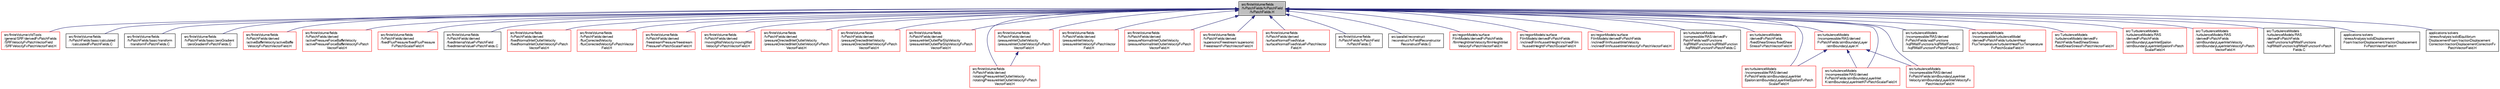 digraph "src/finiteVolume/fields/fvPatchFields/fvPatchField/fvPatchFields.H"
{
  bgcolor="transparent";
  edge [fontname="FreeSans",fontsize="10",labelfontname="FreeSans",labelfontsize="10"];
  node [fontname="FreeSans",fontsize="10",shape=record];
  Node187 [label="src/finiteVolume/fields\l/fvPatchFields/fvPatchField\l/fvPatchFields.H",height=0.2,width=0.4,color="black", fillcolor="grey75", style="filled", fontcolor="black"];
  Node187 -> Node188 [dir="back",color="midnightblue",fontsize="10",style="solid",fontname="FreeSans"];
  Node188 [label="src/finiteVolume/cfdTools\l/general/SRF/derivedFvPatchFields\l/SRFVelocityFvPatchVectorField\l/SRFVelocityFvPatchVectorField.H",height=0.2,width=0.4,color="red",URL="$a01364.html"];
  Node187 -> Node191 [dir="back",color="midnightblue",fontsize="10",style="solid",fontname="FreeSans"];
  Node191 [label="src/finiteVolume/fields\l/fvPatchFields/basic/calculated\l/calculatedFvPatchFields.C",height=0.2,width=0.4,color="black",URL="$a01421.html"];
  Node187 -> Node192 [dir="back",color="midnightblue",fontsize="10",style="solid",fontname="FreeSans"];
  Node192 [label="src/finiteVolume/fields\l/fvPatchFields/basic/transform\l/transformFvPatchFields.C",height=0.2,width=0.4,color="black",URL="$a01526.html"];
  Node187 -> Node193 [dir="back",color="midnightblue",fontsize="10",style="solid",fontname="FreeSans"];
  Node193 [label="src/finiteVolume/fields\l/fvPatchFields/basic/zeroGradient\l/zeroGradientFvPatchFields.C",height=0.2,width=0.4,color="black",URL="$a01544.html"];
  Node187 -> Node194 [dir="back",color="midnightblue",fontsize="10",style="solid",fontname="FreeSans"];
  Node194 [label="src/finiteVolume/fields\l/fvPatchFields/derived\l/activeBaffleVelocity/activeBaffle\lVelocityFvPatchVectorField.H",height=0.2,width=0.4,color="red",URL="$a01763.html"];
  Node187 -> Node196 [dir="back",color="midnightblue",fontsize="10",style="solid",fontname="FreeSans"];
  Node196 [label="src/finiteVolume/fields\l/fvPatchFields/derived\l/activePressureForceBaffleVelocity\l/activePressureForceBaffleVelocityFvPatch\lVectorField.H",height=0.2,width=0.4,color="red",URL="$a01769.html"];
  Node187 -> Node198 [dir="back",color="midnightblue",fontsize="10",style="solid",fontname="FreeSans"];
  Node198 [label="src/finiteVolume/fields\l/fvPatchFields/derived\l/fixedFluxPressure/fixedFluxPressure\lFvPatchScalarField.H",height=0.2,width=0.4,color="red",URL="$a01862.html"];
  Node187 -> Node200 [dir="back",color="midnightblue",fontsize="10",style="solid",fontname="FreeSans"];
  Node200 [label="src/finiteVolume/fields\l/fvPatchFields/derived\l/fixedInternalValueFvPatchField\l/fixedInternalValueFvPatchFields.C",height=0.2,width=0.4,color="black",URL="$a01871.html"];
  Node187 -> Node201 [dir="back",color="midnightblue",fontsize="10",style="solid",fontname="FreeSans"];
  Node201 [label="src/finiteVolume/fields\l/fvPatchFields/derived\l/fixedNormalInletOutletVelocity\l/fixedNormalInletOutletVelocityFvPatch\lVectorField.H",height=0.2,width=0.4,color="red",URL="$a01925.html"];
  Node187 -> Node203 [dir="back",color="midnightblue",fontsize="10",style="solid",fontname="FreeSans"];
  Node203 [label="src/finiteVolume/fields\l/fvPatchFields/derived\l/fluxCorrectedVelocity\l/fluxCorrectedVelocityFvPatchVector\lField.H",height=0.2,width=0.4,color="red",URL="$a01958.html"];
  Node187 -> Node205 [dir="back",color="midnightblue",fontsize="10",style="solid",fontname="FreeSans"];
  Node205 [label="src/finiteVolume/fields\l/fvPatchFields/derived\l/freestreamPressure/freestream\lPressureFvPatchScalarField.H",height=0.2,width=0.4,color="red",URL="$a01979.html"];
  Node187 -> Node207 [dir="back",color="midnightblue",fontsize="10",style="solid",fontname="FreeSans"];
  Node207 [label="src/finiteVolume/fields\l/fvPatchFields/derived\l/movingWallVelocity/movingWall\lVelocityFvPatchVectorField.H",height=0.2,width=0.4,color="red",URL="$a02090.html"];
  Node187 -> Node209 [dir="back",color="midnightblue",fontsize="10",style="solid",fontname="FreeSans"];
  Node209 [label="src/finiteVolume/fields\l/fvPatchFields/derived\l/pressureDirectedInletOutletVelocity\l/pressureDirectedInletOutletVelocityFvPatch\lVectorField.H",height=0.2,width=0.4,color="red",URL="$a02168.html"];
  Node187 -> Node211 [dir="back",color="midnightblue",fontsize="10",style="solid",fontname="FreeSans"];
  Node211 [label="src/finiteVolume/fields\l/fvPatchFields/derived\l/pressureDirectedInletVelocity\l/pressureDirectedInletVelocityFvPatch\lVectorField.H",height=0.2,width=0.4,color="red",URL="$a02174.html"];
  Node187 -> Node213 [dir="back",color="midnightblue",fontsize="10",style="solid",fontname="FreeSans"];
  Node213 [label="src/finiteVolume/fields\l/fvPatchFields/derived\l/pressureInletOutletParSlipVelocity\l/pressureInletOutletParSlipVelocityFvPatch\lVectorField.H",height=0.2,width=0.4,color="red",URL="$a02180.html"];
  Node187 -> Node215 [dir="back",color="midnightblue",fontsize="10",style="solid",fontname="FreeSans"];
  Node215 [label="src/finiteVolume/fields\l/fvPatchFields/derived\l/pressureInletOutletVelocity\l/pressureInletOutletVelocityFvPatch\lVectorField.H",height=0.2,width=0.4,color="red",URL="$a02186.html"];
  Node215 -> Node217 [dir="back",color="midnightblue",fontsize="10",style="solid",fontname="FreeSans"];
  Node217 [label="src/finiteVolume/fields\l/fvPatchFields/derived\l/rotatingPressureInletOutletVelocity\l/rotatingPressureInletOutletVelocityFvPatch\lVectorField.H",height=0.2,width=0.4,color="red",URL="$a02216.html"];
  Node187 -> Node219 [dir="back",color="midnightblue",fontsize="10",style="solid",fontname="FreeSans"];
  Node219 [label="src/finiteVolume/fields\l/fvPatchFields/derived\l/pressureInletVelocity\l/pressureInletVelocityFvPatchVector\lField.H",height=0.2,width=0.4,color="red",URL="$a02198.html"];
  Node187 -> Node223 [dir="back",color="midnightblue",fontsize="10",style="solid",fontname="FreeSans"];
  Node223 [label="src/finiteVolume/fields\l/fvPatchFields/derived\l/pressureNormalInletOutletVelocity\l/pressureNormalInletOutletVelocityFvPatch\lVectorField.H",height=0.2,width=0.4,color="red",URL="$a02204.html"];
  Node187 -> Node217 [dir="back",color="midnightblue",fontsize="10",style="solid",fontname="FreeSans"];
  Node187 -> Node225 [dir="back",color="midnightblue",fontsize="10",style="solid",fontname="FreeSans"];
  Node225 [label="src/finiteVolume/fields\l/fvPatchFields/derived\l/supersonicFreestream/supersonic\lFreestreamFvPatchVectorField.H",height=0.2,width=0.4,color="red",URL="$a02249.html"];
  Node187 -> Node227 [dir="back",color="midnightblue",fontsize="10",style="solid",fontname="FreeSans"];
  Node227 [label="src/finiteVolume/fields\l/fvPatchFields/derived\l/surfaceNormalFixedValue\l/surfaceNormalFixedValueFvPatchVector\lField.H",height=0.2,width=0.4,color="red",URL="$a02255.html"];
  Node187 -> Node229 [dir="back",color="midnightblue",fontsize="10",style="solid",fontname="FreeSans"];
  Node229 [label="src/finiteVolume/fields\l/fvPatchFields/fvPatchField\l/fvPatchFields.C",height=0.2,width=0.4,color="black",URL="$a02474.html"];
  Node187 -> Node230 [dir="back",color="midnightblue",fontsize="10",style="solid",fontname="FreeSans"];
  Node230 [label="src/parallel/reconstruct\l/reconstruct/fvFieldReconstructor\lReconstructFields.C",height=0.2,width=0.4,color="black",URL="$a13070.html"];
  Node187 -> Node231 [dir="back",color="midnightblue",fontsize="10",style="solid",fontname="FreeSans"];
  Node231 [label="src/regionModels/surface\lFilmModels/derivedFvPatchFields\l/filmHeightInletVelocity/filmHeightInlet\lVelocityFvPatchVectorField.H",height=0.2,width=0.4,color="red",URL="$a14144.html"];
  Node187 -> Node233 [dir="back",color="midnightblue",fontsize="10",style="solid",fontname="FreeSans"];
  Node233 [label="src/regionModels/surface\lFilmModels/derivedFvPatchFields\l/inclinedFilmNusseltHeight/inclinedFilm\lNusseltHeightFvPatchScalarField.H",height=0.2,width=0.4,color="red",URL="$a14150.html"];
  Node187 -> Node235 [dir="back",color="midnightblue",fontsize="10",style="solid",fontname="FreeSans"];
  Node235 [label="src/regionModels/surface\lFilmModels/derivedFvPatchFields\l/inclinedFilmNusseltInletVelocity\l/inclinedFilmNusseltInletVelocityFvPatchVectorField.H",height=0.2,width=0.4,color="red",URL="$a14156.html"];
  Node187 -> Node237 [dir="back",color="midnightblue",fontsize="10",style="solid",fontname="FreeSans"];
  Node237 [label="src/turbulenceModels\l/compressible/RAS/derivedFv\lPatchFields/wallFunctions\l/kqRWallFunctions/kqRWallFunction\l/kqRWallFunctionFvPatchFields.C",height=0.2,width=0.4,color="black",URL="$a40067.html"];
  Node187 -> Node238 [dir="back",color="midnightblue",fontsize="10",style="solid",fontname="FreeSans"];
  Node238 [label="src/turbulenceModels\l/derivedFvPatchFields\l/fixedShearStress/fixedShear\lStressFvPatchVectorField.H",height=0.2,width=0.4,color="red",URL="$a40292.html"];
  Node187 -> Node240 [dir="back",color="midnightblue",fontsize="10",style="solid",fontname="FreeSans"];
  Node240 [label="src/turbulenceModels\l/incompressible/RAS/derived\lFvPatchFields/atmBoundaryLayer\l/atmBoundaryLayer.H",height=0.2,width=0.4,color="red",URL="$a17483.html"];
  Node240 -> Node242 [dir="back",color="midnightblue",fontsize="10",style="solid",fontname="FreeSans"];
  Node242 [label="src/turbulenceModels\l/incompressible/RAS/derived\lFvPatchFields/atmBoundaryLayerInlet\lEpsilon/atmBoundaryLayerInletEpsilonFvPatch\lScalarField.H",height=0.2,width=0.4,color="red",URL="$a40322.html"];
  Node240 -> Node244 [dir="back",color="midnightblue",fontsize="10",style="solid",fontname="FreeSans"];
  Node244 [label="src/turbulenceModels\l/incompressible/RAS/derived\lFvPatchFields/atmBoundaryLayerInlet\lK/atmBoundaryLayerInletKFvPatchScalarField.H",height=0.2,width=0.4,color="red",URL="$a17495.html"];
  Node240 -> Node246 [dir="back",color="midnightblue",fontsize="10",style="solid",fontname="FreeSans"];
  Node246 [label="src/turbulenceModels\l/incompressible/RAS/derived\lFvPatchFields/atmBoundaryLayerInlet\lVelocity/atmBoundaryLayerInletVelocityFv\lPatchVectorField.H",height=0.2,width=0.4,color="red",URL="$a40334.html"];
  Node187 -> Node242 [dir="back",color="midnightblue",fontsize="10",style="solid",fontname="FreeSans"];
  Node187 -> Node244 [dir="back",color="midnightblue",fontsize="10",style="solid",fontname="FreeSans"];
  Node187 -> Node246 [dir="back",color="midnightblue",fontsize="10",style="solid",fontname="FreeSans"];
  Node187 -> Node248 [dir="back",color="midnightblue",fontsize="10",style="solid",fontname="FreeSans"];
  Node248 [label="src/turbulenceModels\l/incompressible/RAS/derived\lFvPatchFields/wallFunctions\l/kqRWallFunctions/kqRWallFunction\l/kqRWallFunctionFvPatchFields.C",height=0.2,width=0.4,color="black",URL="$a40070.html"];
  Node187 -> Node249 [dir="back",color="midnightblue",fontsize="10",style="solid",fontname="FreeSans"];
  Node249 [label="src/turbulenceModels\l/incompressible/turbulenceModel\l/derivedFvPatchFields/turbulentHeat\lFluxTemperature/turbulentHeatFluxTemperature\lFvPatchScalarField.H",height=0.2,width=0.4,color="red",URL="$a40256.html"];
  Node187 -> Node251 [dir="back",color="midnightblue",fontsize="10",style="solid",fontname="FreeSans"];
  Node251 [label="src/TurbulenceModels\l/turbulenceModels/derivedFv\lPatchFields/fixedShearStress\l/fixedShearStressFvPatchVectorField.H",height=0.2,width=0.4,color="red",URL="$a40295.html"];
  Node187 -> Node253 [dir="back",color="midnightblue",fontsize="10",style="solid",fontname="FreeSans"];
  Node253 [label="src/TurbulenceModels\l/turbulenceModels/RAS\l/derivedFvPatchFields\l/atmBoundaryLayerInletEpsilon\l/atmBoundaryLayerInletEpsilonFvPatch\lScalarField.H",height=0.2,width=0.4,color="red",URL="$a40325.html"];
  Node187 -> Node255 [dir="back",color="midnightblue",fontsize="10",style="solid",fontname="FreeSans"];
  Node255 [label="src/TurbulenceModels\l/turbulenceModels/RAS\l/derivedFvPatchFields\l/atmBoundaryLayerInletVelocity\l/atmBoundaryLayerInletVelocityFvPatch\lVectorField.H",height=0.2,width=0.4,color="red",URL="$a40337.html"];
  Node187 -> Node257 [dir="back",color="midnightblue",fontsize="10",style="solid",fontname="FreeSans"];
  Node257 [label="src/TurbulenceModels\l/turbulenceModels/RAS\l/derivedFvPatchFields\l/wallFunctions/kqRWallFunctions\l/kqRWallFunction/kqRWallFunctionFvPatch\lFields.C",height=0.2,width=0.4,color="black",URL="$a40073.html"];
  Node187 -> Node258 [dir="back",color="midnightblue",fontsize="10",style="solid",fontname="FreeSans"];
  Node258 [label="applications/solvers\l/stressAnalysis/solidDisplacement\lFoam/tractionDisplacement/tractionDisplacement\lFvPatchVectorField.H",height=0.2,width=0.4,color="black",URL="$a21071.html"];
  Node187 -> Node259 [dir="back",color="midnightblue",fontsize="10",style="solid",fontname="FreeSans"];
  Node259 [label="applications/solvers\l/stressAnalysis/solidEquilibrium\lDisplacementFoam/tractionDisplacement\lCorrection/tractionDisplacementCorrectionFv\lPatchVectorField.H",height=0.2,width=0.4,color="black",URL="$a21086.html"];
}
